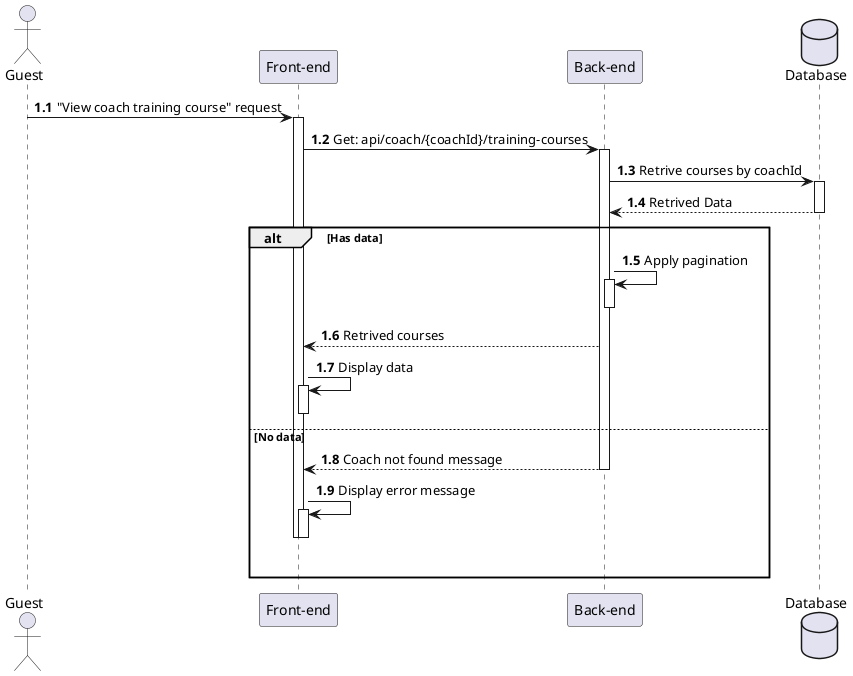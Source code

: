 @startuml ViewTrainingCourseOfCoach

actor Guest as user
participant "Front-end" as client
participant "Back-end" as server 
database "Database" as db

autonumber 1.1 "<b>0:"

user -> client++ : "View coach training course" request 
client -> server++ : Get: api/coach/{coachId}/training-courses
server -> db++ : Retrive courses by coachId
db --> server : Retrived Data
deactivate

alt Has data
    server -> server++ : Apply pagination
    deactivate
    server --> client : Retrived courses
    client -> client++ : Display data
    deactivate

else No data
    server --> client : Coach not found message
    deactivate
    client -> client++ : Display error message 
    deactivate
    deactivate
    |||
end 
@enduml